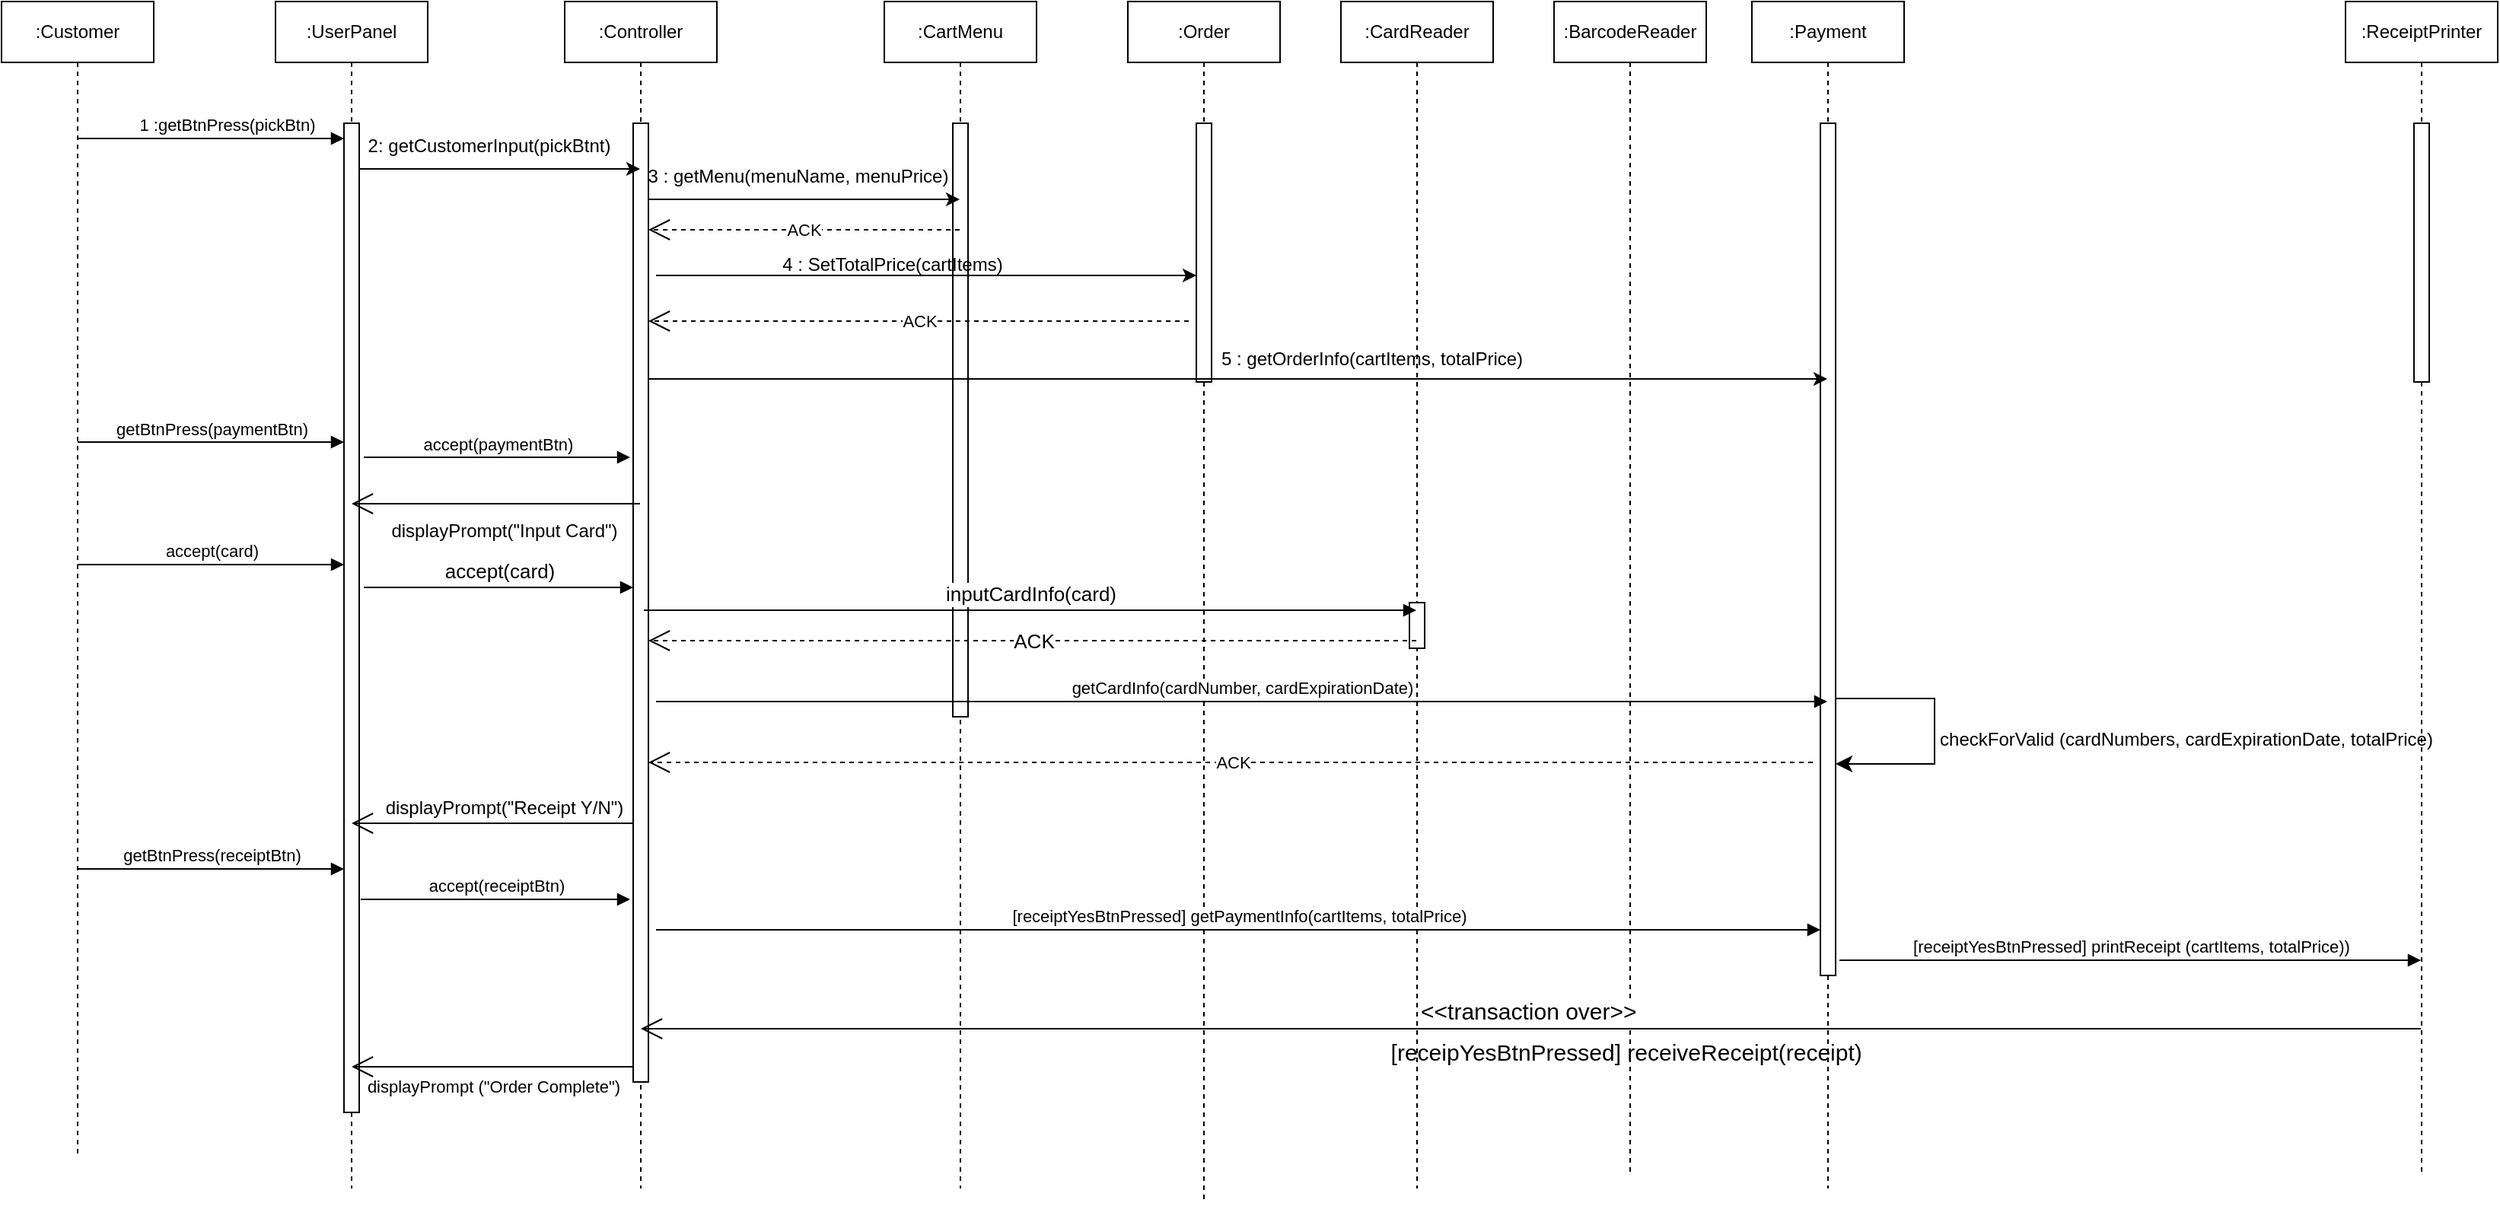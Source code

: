 <mxfile version="21.3.6" type="github">
  <diagram name="Page-1" id="2YBvvXClWsGukQMizWep">
    <mxGraphModel dx="946" dy="593" grid="1" gridSize="10" guides="1" tooltips="1" connect="1" arrows="1" fold="1" page="1" pageScale="1" pageWidth="1100" pageHeight="850" math="0" shadow="0">
      <root>
        <mxCell id="0" />
        <mxCell id="1" parent="0" />
        <mxCell id="aM9ryv3xv72pqoxQDRHE-1" value=":Customer" style="shape=umlLifeline;perimeter=lifelinePerimeter;whiteSpace=wrap;html=1;container=0;dropTarget=0;collapsible=0;recursiveResize=0;outlineConnect=0;portConstraint=eastwest;newEdgeStyle={&quot;edgeStyle&quot;:&quot;elbowEdgeStyle&quot;,&quot;elbow&quot;:&quot;vertical&quot;,&quot;curved&quot;:0,&quot;rounded&quot;:0};" parent="1" vertex="1">
          <mxGeometry x="40" y="40" width="100" height="760" as="geometry" />
        </mxCell>
        <mxCell id="aM9ryv3xv72pqoxQDRHE-5" value=":UserPanel" style="shape=umlLifeline;perimeter=lifelinePerimeter;whiteSpace=wrap;html=1;container=0;dropTarget=0;collapsible=0;recursiveResize=0;outlineConnect=0;portConstraint=eastwest;newEdgeStyle={&quot;edgeStyle&quot;:&quot;elbowEdgeStyle&quot;,&quot;elbow&quot;:&quot;vertical&quot;,&quot;curved&quot;:0,&quot;rounded&quot;:0};" parent="1" vertex="1">
          <mxGeometry x="220" y="40" width="100" height="780" as="geometry" />
        </mxCell>
        <mxCell id="aM9ryv3xv72pqoxQDRHE-6" value="" style="html=1;points=[];perimeter=orthogonalPerimeter;outlineConnect=0;targetShapes=umlLifeline;portConstraint=eastwest;newEdgeStyle={&quot;edgeStyle&quot;:&quot;elbowEdgeStyle&quot;,&quot;elbow&quot;:&quot;vertical&quot;,&quot;curved&quot;:0,&quot;rounded&quot;:0};" parent="aM9ryv3xv72pqoxQDRHE-5" vertex="1">
          <mxGeometry x="45" y="80" width="10" height="650" as="geometry" />
        </mxCell>
        <mxCell id="aM9ryv3xv72pqoxQDRHE-7" value="1 :getBtnPress(pickBtn)" style="html=1;verticalAlign=bottom;endArrow=block;edgeStyle=elbowEdgeStyle;elbow=vertical;curved=0;rounded=0;" parent="1" source="aM9ryv3xv72pqoxQDRHE-1" target="aM9ryv3xv72pqoxQDRHE-6" edge="1">
          <mxGeometry x="0.118" relative="1" as="geometry">
            <mxPoint x="95" y="120" as="sourcePoint" />
            <Array as="points">
              <mxPoint x="240" y="130" />
              <mxPoint x="180" y="120" />
            </Array>
            <mxPoint as="offset" />
          </mxGeometry>
        </mxCell>
        <mxCell id="Djl-HkBQp77y9a95uv27-1" value=":Controller" style="shape=umlLifeline;perimeter=lifelinePerimeter;whiteSpace=wrap;html=1;container=0;dropTarget=0;collapsible=0;recursiveResize=0;outlineConnect=0;portConstraint=eastwest;newEdgeStyle={&quot;edgeStyle&quot;:&quot;elbowEdgeStyle&quot;,&quot;elbow&quot;:&quot;vertical&quot;,&quot;curved&quot;:0,&quot;rounded&quot;:0};" parent="1" vertex="1">
          <mxGeometry x="410" y="40" width="100" height="780" as="geometry" />
        </mxCell>
        <mxCell id="Djl-HkBQp77y9a95uv27-2" value="" style="html=1;points=[];perimeter=orthogonalPerimeter;outlineConnect=0;targetShapes=umlLifeline;portConstraint=eastwest;newEdgeStyle={&quot;edgeStyle&quot;:&quot;elbowEdgeStyle&quot;,&quot;elbow&quot;:&quot;vertical&quot;,&quot;curved&quot;:0,&quot;rounded&quot;:0};" parent="Djl-HkBQp77y9a95uv27-1" vertex="1">
          <mxGeometry x="45" y="80" width="10" height="630" as="geometry" />
        </mxCell>
        <mxCell id="Djl-HkBQp77y9a95uv27-3" value=":Order" style="shape=umlLifeline;perimeter=lifelinePerimeter;whiteSpace=wrap;html=1;container=0;dropTarget=0;collapsible=0;recursiveResize=0;outlineConnect=0;portConstraint=eastwest;newEdgeStyle={&quot;edgeStyle&quot;:&quot;elbowEdgeStyle&quot;,&quot;elbow&quot;:&quot;vertical&quot;,&quot;curved&quot;:0,&quot;rounded&quot;:0};" parent="1" vertex="1">
          <mxGeometry x="780" y="40" width="100" height="790" as="geometry" />
        </mxCell>
        <mxCell id="Djl-HkBQp77y9a95uv27-4" value="" style="html=1;points=[];perimeter=orthogonalPerimeter;outlineConnect=0;targetShapes=umlLifeline;portConstraint=eastwest;newEdgeStyle={&quot;edgeStyle&quot;:&quot;elbowEdgeStyle&quot;,&quot;elbow&quot;:&quot;vertical&quot;,&quot;curved&quot;:0,&quot;rounded&quot;:0};" parent="Djl-HkBQp77y9a95uv27-3" vertex="1">
          <mxGeometry x="45" y="80" width="10" height="170" as="geometry" />
        </mxCell>
        <mxCell id="bhrVy4N0abvp576ocAmw-2" value=":CardReader" style="shape=umlLifeline;perimeter=lifelinePerimeter;whiteSpace=wrap;html=1;container=0;dropTarget=0;collapsible=0;recursiveResize=0;outlineConnect=0;portConstraint=eastwest;newEdgeStyle={&quot;edgeStyle&quot;:&quot;elbowEdgeStyle&quot;,&quot;elbow&quot;:&quot;vertical&quot;,&quot;curved&quot;:0,&quot;rounded&quot;:0};" parent="1" vertex="1">
          <mxGeometry x="920" y="40" width="100" height="780" as="geometry" />
        </mxCell>
        <mxCell id="EBpRJGDtO_Jt4ufxIMyg-39" value="" style="html=1;points=[];perimeter=orthogonalPerimeter;outlineConnect=0;targetShapes=umlLifeline;portConstraint=eastwest;newEdgeStyle={&quot;edgeStyle&quot;:&quot;elbowEdgeStyle&quot;,&quot;elbow&quot;:&quot;vertical&quot;,&quot;curved&quot;:0,&quot;rounded&quot;:0};" vertex="1" parent="bhrVy4N0abvp576ocAmw-2">
          <mxGeometry x="45" y="395" width="10" height="30" as="geometry" />
        </mxCell>
        <mxCell id="bhrVy4N0abvp576ocAmw-4" value=":BarcodeReader" style="shape=umlLifeline;perimeter=lifelinePerimeter;whiteSpace=wrap;html=1;container=0;dropTarget=0;collapsible=0;recursiveResize=0;outlineConnect=0;portConstraint=eastwest;newEdgeStyle={&quot;edgeStyle&quot;:&quot;elbowEdgeStyle&quot;,&quot;elbow&quot;:&quot;vertical&quot;,&quot;curved&quot;:0,&quot;rounded&quot;:0};" parent="1" vertex="1">
          <mxGeometry x="1060" y="40" width="100" height="770" as="geometry" />
        </mxCell>
        <mxCell id="bhrVy4N0abvp576ocAmw-6" value=":Payment" style="shape=umlLifeline;perimeter=lifelinePerimeter;whiteSpace=wrap;html=1;container=0;dropTarget=0;collapsible=0;recursiveResize=0;outlineConnect=0;portConstraint=eastwest;newEdgeStyle={&quot;edgeStyle&quot;:&quot;elbowEdgeStyle&quot;,&quot;elbow&quot;:&quot;vertical&quot;,&quot;curved&quot;:0,&quot;rounded&quot;:0};" parent="1" vertex="1">
          <mxGeometry x="1190" y="40" width="100" height="780" as="geometry" />
        </mxCell>
        <mxCell id="bhrVy4N0abvp576ocAmw-7" value="" style="html=1;points=[];perimeter=orthogonalPerimeter;outlineConnect=0;targetShapes=umlLifeline;portConstraint=eastwest;newEdgeStyle={&quot;edgeStyle&quot;:&quot;elbowEdgeStyle&quot;,&quot;elbow&quot;:&quot;vertical&quot;,&quot;curved&quot;:0,&quot;rounded&quot;:0};" parent="bhrVy4N0abvp576ocAmw-6" vertex="1">
          <mxGeometry x="45" y="80" width="10" height="560" as="geometry" />
        </mxCell>
        <mxCell id="EBpRJGDtO_Jt4ufxIMyg-30" value="" style="edgeStyle=segmentEdgeStyle;endArrow=classic;html=1;curved=0;rounded=0;endSize=8;startSize=8;" edge="1" parent="bhrVy4N0abvp576ocAmw-6">
          <mxGeometry width="50" height="50" relative="1" as="geometry">
            <mxPoint x="55" y="458" as="sourcePoint" />
            <mxPoint x="55" y="501" as="targetPoint" />
            <Array as="points">
              <mxPoint x="120" y="458" />
              <mxPoint x="120" y="501" />
            </Array>
          </mxGeometry>
        </mxCell>
        <mxCell id="bhrVy4N0abvp576ocAmw-8" value=":ReceiptPrinter" style="shape=umlLifeline;perimeter=lifelinePerimeter;whiteSpace=wrap;html=1;container=0;dropTarget=0;collapsible=0;recursiveResize=0;outlineConnect=0;portConstraint=eastwest;newEdgeStyle={&quot;edgeStyle&quot;:&quot;elbowEdgeStyle&quot;,&quot;elbow&quot;:&quot;vertical&quot;,&quot;curved&quot;:0,&quot;rounded&quot;:0};" parent="1" vertex="1">
          <mxGeometry x="1580" y="40" width="100" height="770" as="geometry" />
        </mxCell>
        <mxCell id="bhrVy4N0abvp576ocAmw-9" value="" style="html=1;points=[];perimeter=orthogonalPerimeter;outlineConnect=0;targetShapes=umlLifeline;portConstraint=eastwest;newEdgeStyle={&quot;edgeStyle&quot;:&quot;elbowEdgeStyle&quot;,&quot;elbow&quot;:&quot;vertical&quot;,&quot;curved&quot;:0,&quot;rounded&quot;:0};" parent="bhrVy4N0abvp576ocAmw-8" vertex="1">
          <mxGeometry x="45" y="80" width="10" height="170" as="geometry" />
        </mxCell>
        <mxCell id="bhrVy4N0abvp576ocAmw-10" value="" style="endArrow=classic;html=1;rounded=0;" parent="1" source="aM9ryv3xv72pqoxQDRHE-6" target="Djl-HkBQp77y9a95uv27-1" edge="1">
          <mxGeometry width="50" height="50" relative="1" as="geometry">
            <mxPoint x="520" y="360" as="sourcePoint" />
            <mxPoint x="570" y="310" as="targetPoint" />
            <Array as="points">
              <mxPoint x="320" y="150" />
            </Array>
          </mxGeometry>
        </mxCell>
        <mxCell id="bhrVy4N0abvp576ocAmw-11" value="2: getCustomerInput(pickBtnt)" style="text;html=1;align=center;verticalAlign=middle;resizable=0;points=[];autosize=1;strokeColor=none;fillColor=none;" parent="1" vertex="1">
          <mxGeometry x="270" y="120" width="180" height="30" as="geometry" />
        </mxCell>
        <mxCell id="EBpRJGDtO_Jt4ufxIMyg-1" value=":CartMenu" style="shape=umlLifeline;perimeter=lifelinePerimeter;whiteSpace=wrap;html=1;container=0;dropTarget=0;collapsible=0;recursiveResize=0;outlineConnect=0;portConstraint=eastwest;newEdgeStyle={&quot;edgeStyle&quot;:&quot;elbowEdgeStyle&quot;,&quot;elbow&quot;:&quot;vertical&quot;,&quot;curved&quot;:0,&quot;rounded&quot;:0};" vertex="1" parent="1">
          <mxGeometry x="620" y="40" width="100" height="780" as="geometry" />
        </mxCell>
        <mxCell id="EBpRJGDtO_Jt4ufxIMyg-2" value="" style="html=1;points=[];perimeter=orthogonalPerimeter;outlineConnect=0;targetShapes=umlLifeline;portConstraint=eastwest;newEdgeStyle={&quot;edgeStyle&quot;:&quot;elbowEdgeStyle&quot;,&quot;elbow&quot;:&quot;vertical&quot;,&quot;curved&quot;:0,&quot;rounded&quot;:0};" vertex="1" parent="EBpRJGDtO_Jt4ufxIMyg-1">
          <mxGeometry x="45" y="80" width="10" height="390" as="geometry" />
        </mxCell>
        <mxCell id="bhrVy4N0abvp576ocAmw-20" value="3 : getMenu(menuName, menuPrice)" style="text;html=1;align=center;verticalAlign=middle;resizable=0;points=[];autosize=1;strokeColor=none;fillColor=none;" parent="1" vertex="1">
          <mxGeometry x="453" y="140" width="220" height="30" as="geometry" />
        </mxCell>
        <mxCell id="bhrVy4N0abvp576ocAmw-13" value="" style="endArrow=classic;html=1;rounded=0;" parent="1" source="Djl-HkBQp77y9a95uv27-2" target="EBpRJGDtO_Jt4ufxIMyg-1" edge="1">
          <mxGeometry width="50" height="50" relative="1" as="geometry">
            <mxPoint x="420" y="360" as="sourcePoint" />
            <mxPoint x="470" y="310" as="targetPoint" />
            <Array as="points">
              <mxPoint x="470" y="170" />
            </Array>
          </mxGeometry>
        </mxCell>
        <mxCell id="EBpRJGDtO_Jt4ufxIMyg-6" value="ACK" style="endArrow=open;endSize=12;dashed=1;html=1;rounded=0;" edge="1" parent="1" source="EBpRJGDtO_Jt4ufxIMyg-1" target="Djl-HkBQp77y9a95uv27-2">
          <mxGeometry width="160" relative="1" as="geometry">
            <mxPoint x="520" y="350" as="sourcePoint" />
            <mxPoint x="680" y="350" as="targetPoint" />
            <Array as="points">
              <mxPoint x="560" y="190" />
              <mxPoint x="490" y="190" />
            </Array>
          </mxGeometry>
        </mxCell>
        <mxCell id="EBpRJGDtO_Jt4ufxIMyg-7" value="" style="endArrow=classic;html=1;rounded=0;" edge="1" parent="1" target="Djl-HkBQp77y9a95uv27-4">
          <mxGeometry width="50" height="50" relative="1" as="geometry">
            <mxPoint x="470" y="220" as="sourcePoint" />
            <mxPoint x="814.5" y="220" as="targetPoint" />
            <Array as="points">
              <mxPoint x="555" y="220" />
              <mxPoint x="615" y="220" />
              <mxPoint x="775" y="220" />
            </Array>
          </mxGeometry>
        </mxCell>
        <mxCell id="EBpRJGDtO_Jt4ufxIMyg-10" value="4 :&amp;nbsp;SetTotalPrice(cartItems)" style="text;html=1;align=center;verticalAlign=middle;resizable=0;points=[];autosize=1;strokeColor=none;fillColor=none;" vertex="1" parent="1">
          <mxGeometry x="540" y="198" width="170" height="30" as="geometry" />
        </mxCell>
        <mxCell id="EBpRJGDtO_Jt4ufxIMyg-13" value="ACK" style="endArrow=open;endSize=12;dashed=1;html=1;rounded=0;" edge="1" parent="1" target="Djl-HkBQp77y9a95uv27-2">
          <mxGeometry x="-0.002" width="160" relative="1" as="geometry">
            <mxPoint x="820" y="250" as="sourcePoint" />
            <mxPoint x="510" y="300" as="targetPoint" />
            <Array as="points">
              <mxPoint x="630" y="250" />
            </Array>
            <mxPoint as="offset" />
          </mxGeometry>
        </mxCell>
        <mxCell id="EBpRJGDtO_Jt4ufxIMyg-14" value="" style="endArrow=classic;html=1;rounded=0;" edge="1" parent="1" source="Djl-HkBQp77y9a95uv27-2" target="bhrVy4N0abvp576ocAmw-6">
          <mxGeometry width="50" height="50" relative="1" as="geometry">
            <mxPoint x="470" y="288" as="sourcePoint" />
            <mxPoint x="804.5" y="288" as="targetPoint" />
            <Array as="points">
              <mxPoint x="545" y="288" />
              <mxPoint x="605" y="288" />
              <mxPoint x="765" y="288" />
            </Array>
          </mxGeometry>
        </mxCell>
        <mxCell id="EBpRJGDtO_Jt4ufxIMyg-16" value="5 : getOrderInfo(cartItems, totalPrice)" style="text;html=1;align=center;verticalAlign=middle;resizable=0;points=[];autosize=1;strokeColor=none;fillColor=none;" vertex="1" parent="1">
          <mxGeometry x="830" y="260" width="220" height="30" as="geometry" />
        </mxCell>
        <mxCell id="EBpRJGDtO_Jt4ufxIMyg-17" value="getBtnPress(paymentBtn)" style="html=1;verticalAlign=bottom;endArrow=block;edgeStyle=elbowEdgeStyle;elbow=vertical;curved=0;rounded=0;" edge="1" parent="1" target="aM9ryv3xv72pqoxQDRHE-6">
          <mxGeometry relative="1" as="geometry">
            <mxPoint x="90" y="329.5" as="sourcePoint" />
            <Array as="points">
              <mxPoint x="175" y="329.5" />
            </Array>
            <mxPoint x="260" y="329.5" as="targetPoint" />
          </mxGeometry>
        </mxCell>
        <mxCell id="EBpRJGDtO_Jt4ufxIMyg-18" value="accept(paymentBtn)" style="html=1;verticalAlign=bottom;endArrow=block;edgeStyle=elbowEdgeStyle;elbow=vertical;curved=0;rounded=0;" edge="1" parent="1">
          <mxGeometry relative="1" as="geometry">
            <mxPoint x="278" y="339.5" as="sourcePoint" />
            <Array as="points">
              <mxPoint x="363" y="339.5" />
            </Array>
            <mxPoint x="453" y="340" as="targetPoint" />
          </mxGeometry>
        </mxCell>
        <mxCell id="EBpRJGDtO_Jt4ufxIMyg-20" value="accept(card)" style="html=1;verticalAlign=bottom;endArrow=block;edgeStyle=elbowEdgeStyle;elbow=vertical;curved=0;rounded=0;" edge="1" parent="1">
          <mxGeometry relative="1" as="geometry">
            <mxPoint x="90" y="410" as="sourcePoint" />
            <Array as="points">
              <mxPoint x="175" y="410" />
            </Array>
            <mxPoint x="265" y="410.5" as="targetPoint" />
          </mxGeometry>
        </mxCell>
        <mxCell id="EBpRJGDtO_Jt4ufxIMyg-21" value="&lt;font style=&quot;font-size: 13px;&quot;&gt;accept(card)&lt;/font&gt;" style="html=1;verticalAlign=bottom;endArrow=block;edgeStyle=elbowEdgeStyle;elbow=vertical;curved=0;rounded=0;" edge="1" parent="1">
          <mxGeometry relative="1" as="geometry">
            <mxPoint x="278" y="425" as="sourcePoint" />
            <Array as="points">
              <mxPoint x="363" y="425" />
            </Array>
            <mxPoint x="455" y="425" as="targetPoint" />
          </mxGeometry>
        </mxCell>
        <mxCell id="EBpRJGDtO_Jt4ufxIMyg-22" value="" style="endArrow=open;endFill=1;endSize=12;html=1;rounded=0;" edge="1" parent="1" source="Djl-HkBQp77y9a95uv27-1" target="aM9ryv3xv72pqoxQDRHE-5">
          <mxGeometry width="160" relative="1" as="geometry">
            <mxPoint x="430" y="320" as="sourcePoint" />
            <mxPoint x="590" y="320" as="targetPoint" />
            <Array as="points">
              <mxPoint x="380" y="370" />
            </Array>
          </mxGeometry>
        </mxCell>
        <mxCell id="EBpRJGDtO_Jt4ufxIMyg-24" value="displayPrompt(&quot;Input Card&quot;)" style="text;html=1;align=center;verticalAlign=top;resizable=0;points=[];autosize=1;strokeColor=none;fillColor=none;labelPosition=center;verticalLabelPosition=bottom;" vertex="1" parent="1">
          <mxGeometry x="285" y="344" width="170" height="30" as="geometry" />
        </mxCell>
        <mxCell id="EBpRJGDtO_Jt4ufxIMyg-25" value="&lt;font style=&quot;font-size: 13px;&quot;&gt;inputCardInfo(card)&lt;/font&gt;" style="html=1;verticalAlign=bottom;endArrow=block;edgeStyle=elbowEdgeStyle;elbow=vertical;curved=0;rounded=0;" edge="1" parent="1" target="bhrVy4N0abvp576ocAmw-2">
          <mxGeometry relative="1" as="geometry">
            <mxPoint x="462" y="440" as="sourcePoint" />
            <Array as="points">
              <mxPoint x="547" y="440" />
            </Array>
            <mxPoint x="639" y="440" as="targetPoint" />
          </mxGeometry>
        </mxCell>
        <mxCell id="EBpRJGDtO_Jt4ufxIMyg-27" value="&lt;font style=&quot;font-size: 13px;&quot;&gt;ACK&lt;/font&gt;" style="endArrow=open;endSize=12;dashed=1;html=1;rounded=0;" edge="1" parent="1" source="bhrVy4N0abvp576ocAmw-2">
          <mxGeometry x="-0.002" width="160" relative="1" as="geometry">
            <mxPoint x="829.5" y="460" as="sourcePoint" />
            <mxPoint x="465" y="460" as="targetPoint" />
            <Array as="points" />
            <mxPoint as="offset" />
          </mxGeometry>
        </mxCell>
        <mxCell id="EBpRJGDtO_Jt4ufxIMyg-28" value="getCardInfo(cardNumber, cardExpirationDate)" style="html=1;verticalAlign=bottom;endArrow=block;edgeStyle=elbowEdgeStyle;elbow=vertical;curved=0;rounded=0;" edge="1" parent="1" target="bhrVy4N0abvp576ocAmw-6">
          <mxGeometry relative="1" as="geometry">
            <mxPoint x="470" y="500" as="sourcePoint" />
            <Array as="points">
              <mxPoint x="555" y="500" />
            </Array>
            <mxPoint x="978" y="500" as="targetPoint" />
          </mxGeometry>
        </mxCell>
        <mxCell id="EBpRJGDtO_Jt4ufxIMyg-29" value="ACK" style="endArrow=open;endSize=12;dashed=1;html=1;rounded=0;" edge="1" parent="1">
          <mxGeometry x="-0.002" width="160" relative="1" as="geometry">
            <mxPoint x="1230" y="540" as="sourcePoint" />
            <mxPoint x="465" y="540" as="targetPoint" />
            <Array as="points">
              <mxPoint x="740" y="540" />
            </Array>
            <mxPoint as="offset" />
          </mxGeometry>
        </mxCell>
        <mxCell id="EBpRJGDtO_Jt4ufxIMyg-33" value="checkForValid (cardNumbers, cardExpirationDate, totalPrice)" style="text;html=1;align=center;verticalAlign=middle;resizable=0;points=[];autosize=1;strokeColor=none;fillColor=none;" vertex="1" parent="1">
          <mxGeometry x="1300" y="510" width="350" height="30" as="geometry" />
        </mxCell>
        <mxCell id="EBpRJGDtO_Jt4ufxIMyg-34" value="" style="endArrow=open;endFill=1;endSize=12;html=1;rounded=0;" edge="1" parent="1" source="Djl-HkBQp77y9a95uv27-2" target="aM9ryv3xv72pqoxQDRHE-5">
          <mxGeometry width="160" relative="1" as="geometry">
            <mxPoint x="670" y="575" as="sourcePoint" />
            <mxPoint x="460" y="575" as="targetPoint" />
            <Array as="points">
              <mxPoint x="450" y="580" />
            </Array>
          </mxGeometry>
        </mxCell>
        <mxCell id="EBpRJGDtO_Jt4ufxIMyg-35" value="displayPrompt(&quot;Receipt Y/N&quot;)" style="text;html=1;align=center;verticalAlign=middle;resizable=0;points=[];autosize=1;strokeColor=none;fillColor=none;" vertex="1" parent="1">
          <mxGeometry x="280" y="555" width="180" height="30" as="geometry" />
        </mxCell>
        <mxCell id="EBpRJGDtO_Jt4ufxIMyg-36" value="getBtnPress(receiptBtn)" style="html=1;verticalAlign=bottom;endArrow=block;edgeStyle=elbowEdgeStyle;elbow=vertical;curved=0;rounded=0;" edge="1" parent="1">
          <mxGeometry relative="1" as="geometry">
            <mxPoint x="90" y="610" as="sourcePoint" />
            <Array as="points">
              <mxPoint x="175" y="610" />
            </Array>
            <mxPoint x="265" y="610.5" as="targetPoint" />
          </mxGeometry>
        </mxCell>
        <mxCell id="EBpRJGDtO_Jt4ufxIMyg-38" value="accept(receiptBtn)" style="html=1;verticalAlign=bottom;endArrow=block;edgeStyle=elbowEdgeStyle;elbow=vertical;curved=0;rounded=0;" edge="1" parent="1">
          <mxGeometry relative="1" as="geometry">
            <mxPoint x="276" y="630" as="sourcePoint" />
            <Array as="points">
              <mxPoint x="361" y="630" />
            </Array>
            <mxPoint x="453" y="630" as="targetPoint" />
          </mxGeometry>
        </mxCell>
        <mxCell id="EBpRJGDtO_Jt4ufxIMyg-40" value="[receiptYesBtnPressed] getPaymentInfo(cartItems, totalPrice)" style="html=1;verticalAlign=bottom;endArrow=block;edgeStyle=elbowEdgeStyle;elbow=vertical;curved=0;rounded=0;" edge="1" parent="1" target="bhrVy4N0abvp576ocAmw-7">
          <mxGeometry relative="1" as="geometry">
            <mxPoint x="470" y="650" as="sourcePoint" />
            <Array as="points">
              <mxPoint x="555" y="650" />
            </Array>
            <mxPoint x="978" y="650" as="targetPoint" />
          </mxGeometry>
        </mxCell>
        <mxCell id="EBpRJGDtO_Jt4ufxIMyg-41" value="[receiptYesBtnPressed] printReceipt (cartItems, totalPrice))" style="html=1;verticalAlign=bottom;endArrow=block;edgeStyle=elbowEdgeStyle;elbow=vertical;curved=0;rounded=0;" edge="1" parent="1" target="bhrVy4N0abvp576ocAmw-8">
          <mxGeometry relative="1" as="geometry">
            <mxPoint x="1247.5" y="670" as="sourcePoint" />
            <Array as="points">
              <mxPoint x="1332.5" y="670" />
            </Array>
            <mxPoint x="2012.5" y="670" as="targetPoint" />
          </mxGeometry>
        </mxCell>
        <mxCell id="EBpRJGDtO_Jt4ufxIMyg-42" value="displayPrompt (&quot;Order Complete&quot;)" style="endArrow=open;endFill=1;endSize=12;html=1;rounded=0;labelPosition=center;verticalLabelPosition=bottom;align=center;verticalAlign=top;" edge="1" parent="1">
          <mxGeometry width="160" relative="1" as="geometry">
            <mxPoint x="455" y="740" as="sourcePoint" />
            <mxPoint x="270" y="740" as="targetPoint" />
            <Array as="points">
              <mxPoint x="450" y="740" />
            </Array>
          </mxGeometry>
        </mxCell>
        <mxCell id="EBpRJGDtO_Jt4ufxIMyg-43" value="&lt;font style=&quot;font-size: 15px;&quot;&gt;&amp;lt;&amp;lt;transaction over&amp;gt;&amp;gt;&amp;nbsp;&lt;/font&gt;" style="endArrow=open;endFill=1;endSize=12;html=1;rounded=0;labelPosition=center;verticalLabelPosition=top;align=center;verticalAlign=bottom;" edge="1" parent="1">
          <mxGeometry width="160" relative="1" as="geometry">
            <mxPoint x="1629.5" y="715" as="sourcePoint" />
            <mxPoint x="460" y="715" as="targetPoint" />
            <Array as="points">
              <mxPoint x="640" y="715" />
            </Array>
          </mxGeometry>
        </mxCell>
        <mxCell id="EBpRJGDtO_Jt4ufxIMyg-46" value="&lt;font style=&quot;font-size: 15px;&quot;&gt;&amp;nbsp;[receipYesBtnPressed] receiveReceipt(receipt)&lt;/font&gt;" style="text;html=1;align=center;verticalAlign=middle;resizable=0;points=[];autosize=1;strokeColor=none;fillColor=none;" vertex="1" parent="1">
          <mxGeometry x="935" y="715" width="340" height="30" as="geometry" />
        </mxCell>
      </root>
    </mxGraphModel>
  </diagram>
</mxfile>
